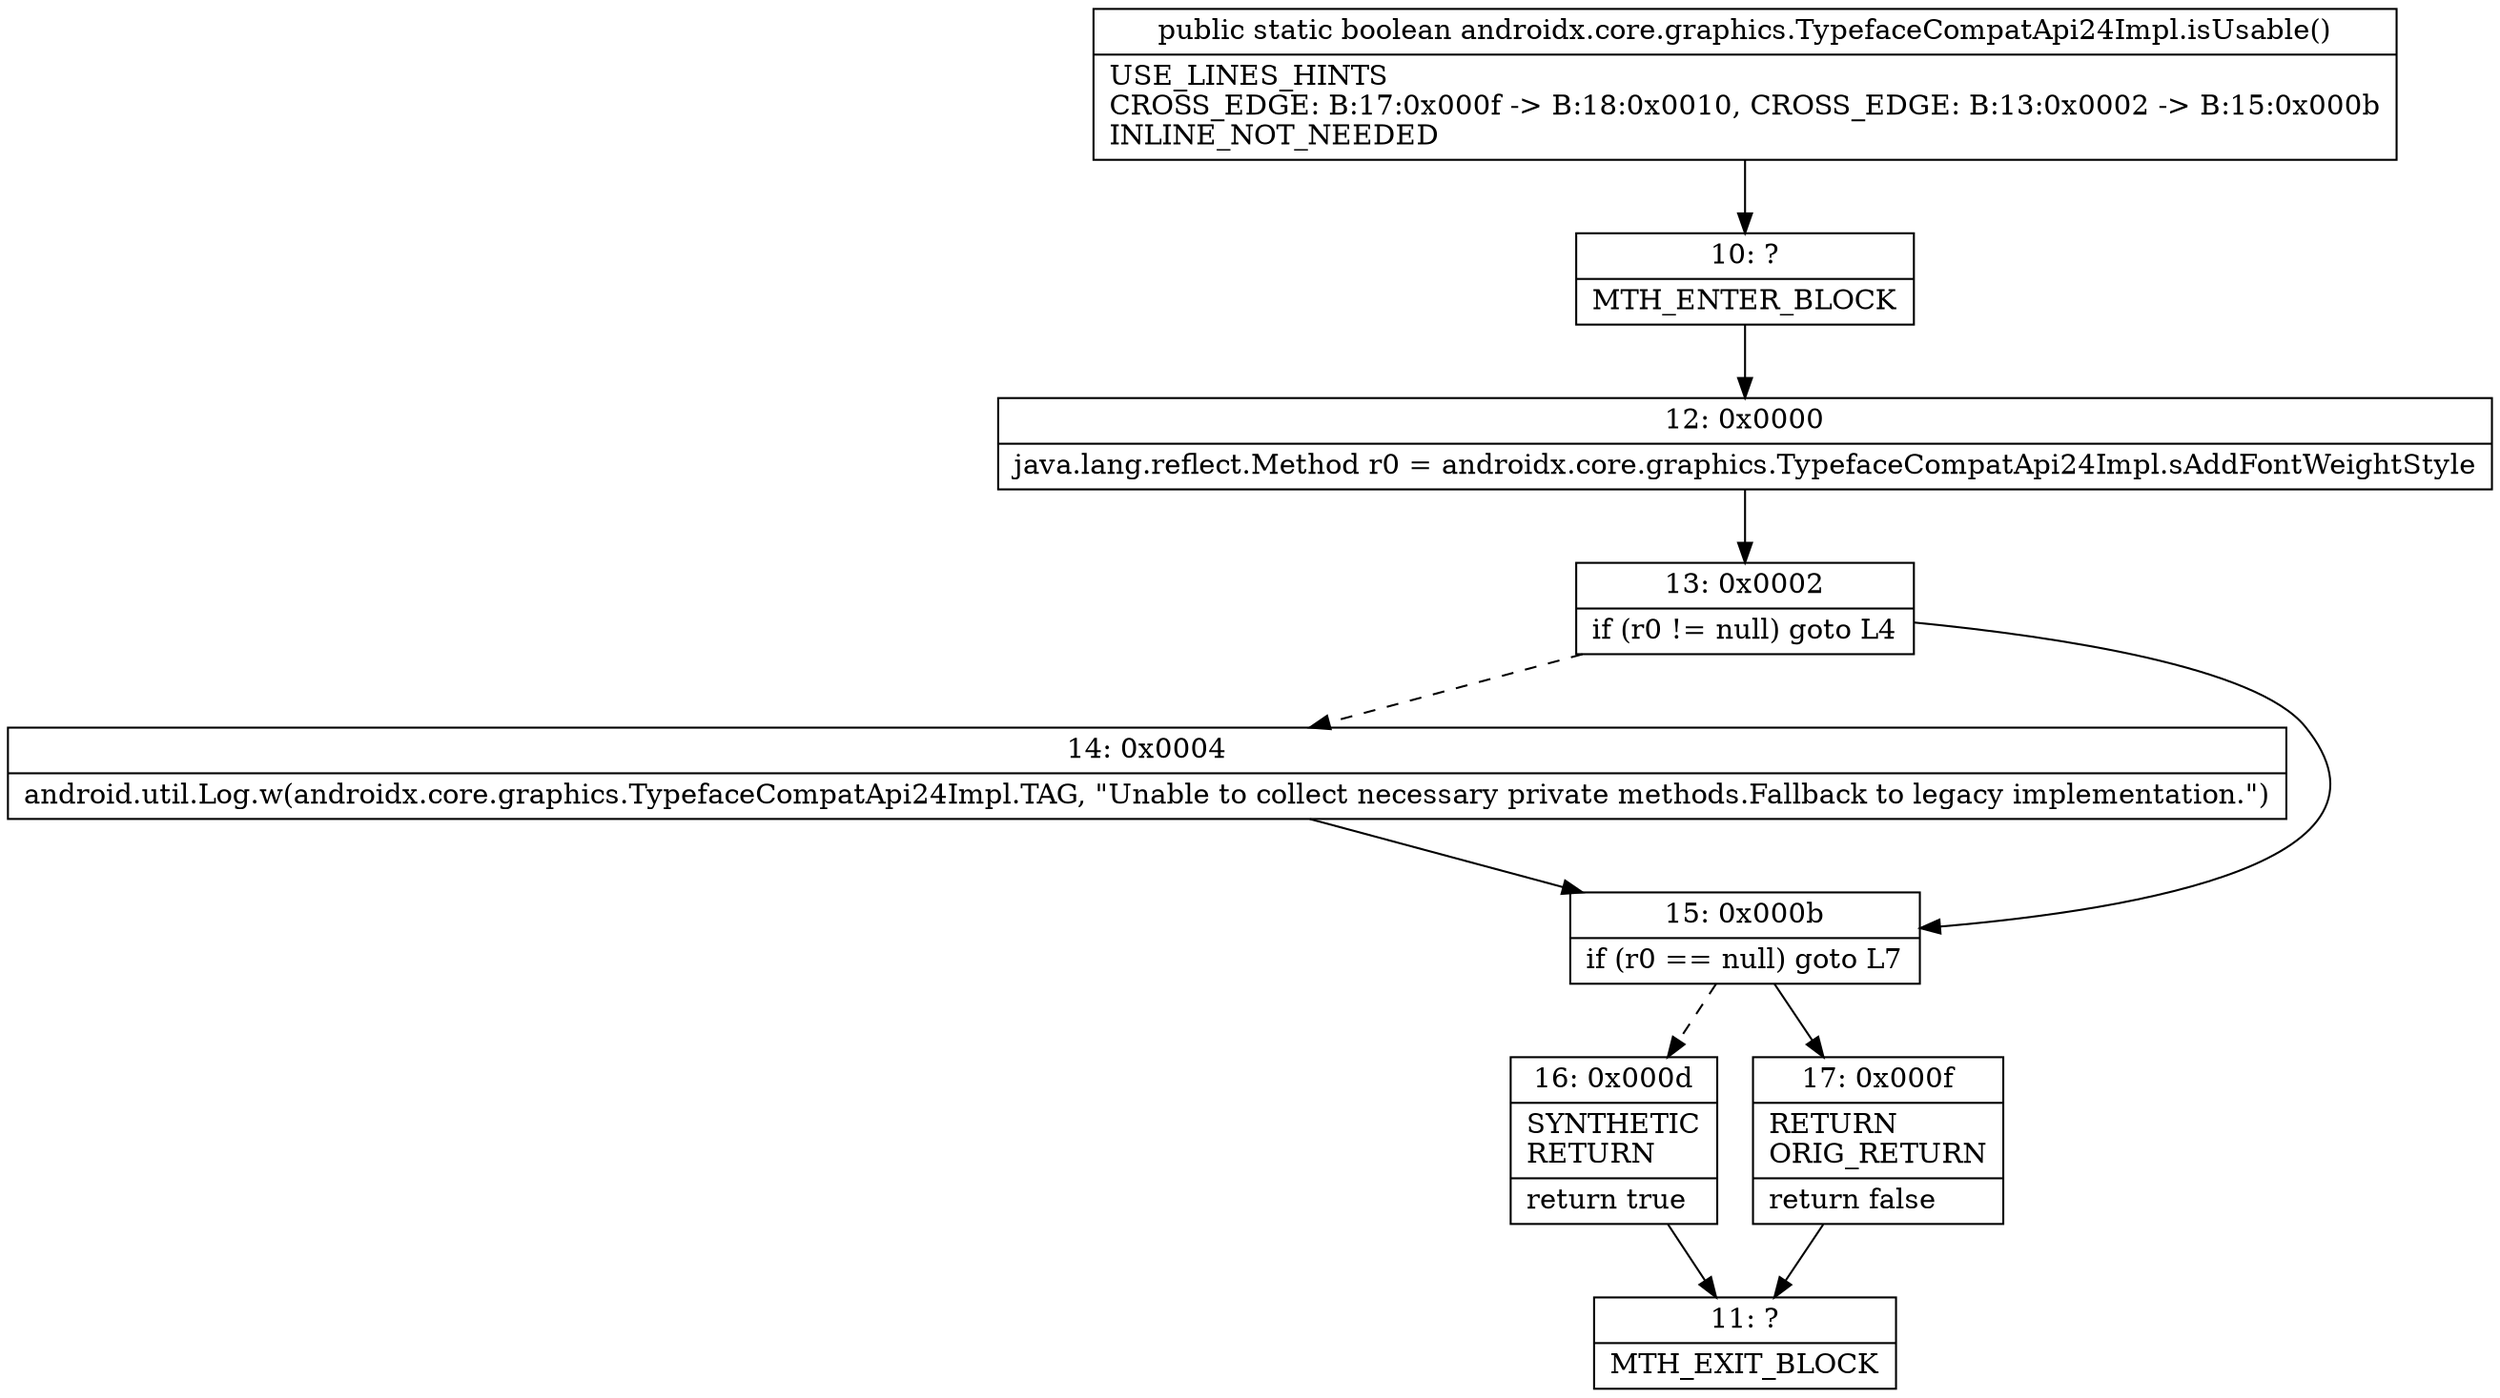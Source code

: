 digraph "CFG forandroidx.core.graphics.TypefaceCompatApi24Impl.isUsable()Z" {
Node_10 [shape=record,label="{10\:\ ?|MTH_ENTER_BLOCK\l}"];
Node_12 [shape=record,label="{12\:\ 0x0000|java.lang.reflect.Method r0 = androidx.core.graphics.TypefaceCompatApi24Impl.sAddFontWeightStyle\l}"];
Node_13 [shape=record,label="{13\:\ 0x0002|if (r0 != null) goto L4\l}"];
Node_14 [shape=record,label="{14\:\ 0x0004|android.util.Log.w(androidx.core.graphics.TypefaceCompatApi24Impl.TAG, \"Unable to collect necessary private methods.Fallback to legacy implementation.\")\l}"];
Node_15 [shape=record,label="{15\:\ 0x000b|if (r0 == null) goto L7\l}"];
Node_16 [shape=record,label="{16\:\ 0x000d|SYNTHETIC\lRETURN\l|return true\l}"];
Node_11 [shape=record,label="{11\:\ ?|MTH_EXIT_BLOCK\l}"];
Node_17 [shape=record,label="{17\:\ 0x000f|RETURN\lORIG_RETURN\l|return false\l}"];
MethodNode[shape=record,label="{public static boolean androidx.core.graphics.TypefaceCompatApi24Impl.isUsable()  | USE_LINES_HINTS\lCROSS_EDGE: B:17:0x000f \-\> B:18:0x0010, CROSS_EDGE: B:13:0x0002 \-\> B:15:0x000b\lINLINE_NOT_NEEDED\l}"];
MethodNode -> Node_10;Node_10 -> Node_12;
Node_12 -> Node_13;
Node_13 -> Node_14[style=dashed];
Node_13 -> Node_15;
Node_14 -> Node_15;
Node_15 -> Node_16[style=dashed];
Node_15 -> Node_17;
Node_16 -> Node_11;
Node_17 -> Node_11;
}

